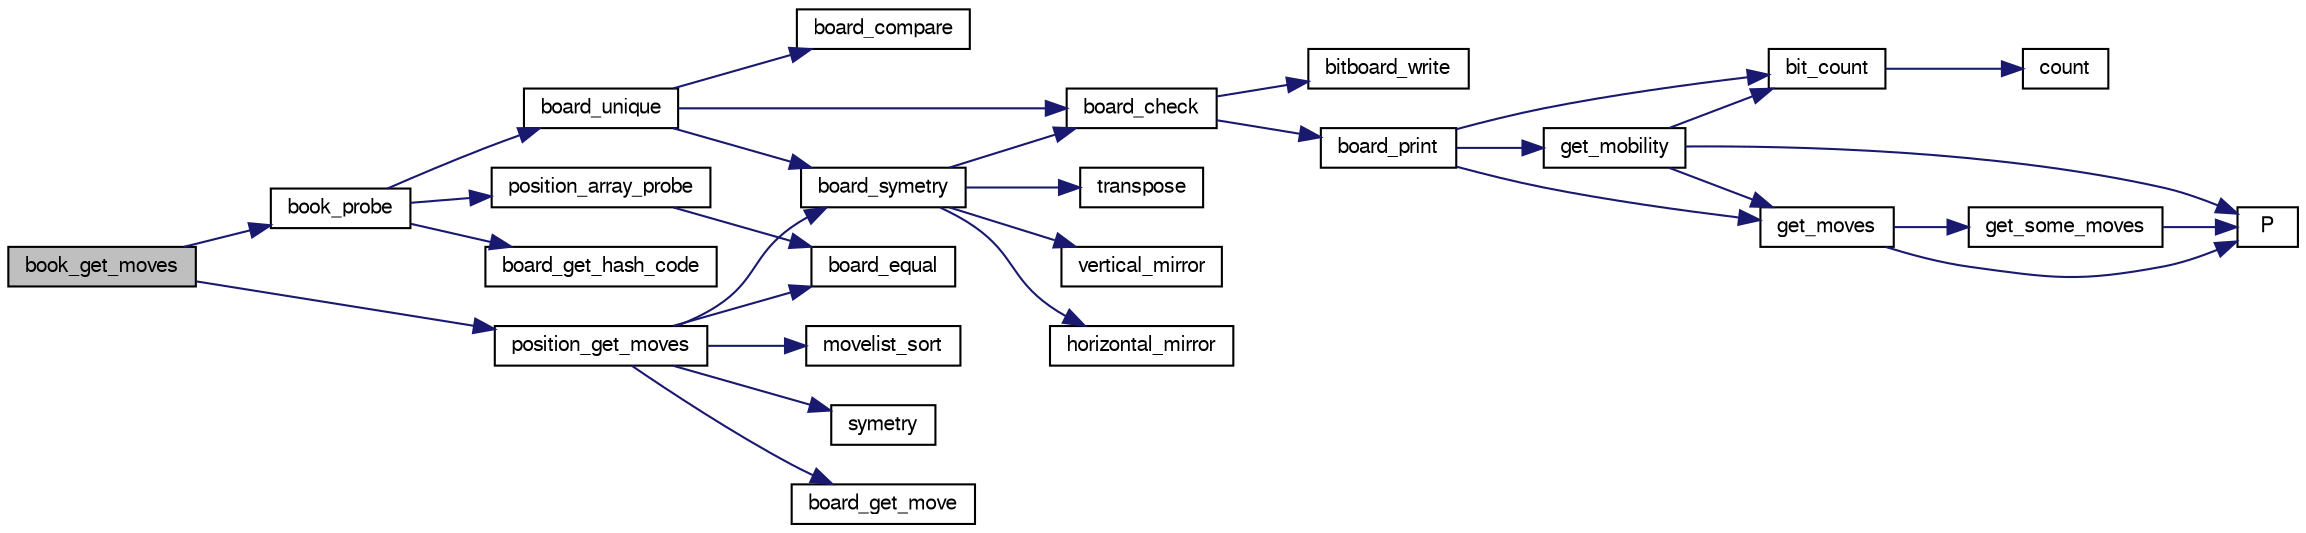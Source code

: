 digraph "book_get_moves"
{
 // LATEX_PDF_SIZE
  bgcolor="transparent";
  edge [fontname="FreeSans",fontsize="10",labelfontname="FreeSans",labelfontsize="10"];
  node [fontname="FreeSans",fontsize="10",shape=record];
  rankdir="LR";
  Node1 [label="book_get_moves",height=0.2,width=0.4,color="black", fillcolor="grey75", style="filled", fontcolor="black",tooltip="Get a list of moves from the book."];
  Node1 -> Node2 [color="midnightblue",fontsize="10",style="solid",fontname="FreeSans"];
  Node2 [label="book_probe",height=0.2,width=0.4,color="black",URL="$book_8c.html#a0618aa17a7aef4ce9704705ab3f4a8fa",tooltip="Find a position in the book."];
  Node2 -> Node3 [color="midnightblue",fontsize="10",style="solid",fontname="FreeSans"];
  Node3 [label="board_get_hash_code",height=0.2,width=0.4,color="black",URL="$board_8c.html#a0e6cff6e714bcb714e2b9b2d7b9fbec6",tooltip="Compute a hash code."];
  Node2 -> Node4 [color="midnightblue",fontsize="10",style="solid",fontname="FreeSans"];
  Node4 [label="board_unique",height=0.2,width=0.4,color="black",URL="$board_8c.html#a66911c3a003f5fb27a87503b5bb04f6d",tooltip="unique board"];
  Node4 -> Node5 [color="midnightblue",fontsize="10",style="solid",fontname="FreeSans"];
  Node5 [label="board_check",height=0.2,width=0.4,color="black",URL="$board_8c.html#a849436f17b60e89ed91f8e5013ed9d04",tooltip="Check board consistency."];
  Node5 -> Node6 [color="midnightblue",fontsize="10",style="solid",fontname="FreeSans"];
  Node6 [label="bitboard_write",height=0.2,width=0.4,color="black",URL="$bit_8c.html#a519b18f67de9b8edbd98f687a13b45f5",tooltip="Print an unsigned long long as a board."];
  Node5 -> Node7 [color="midnightblue",fontsize="10",style="solid",fontname="FreeSans"];
  Node7 [label="board_print",height=0.2,width=0.4,color="black",URL="$board_8c.html#a27ccb92684d9e7194eeb3bc34311ad55",tooltip="Print out the board."];
  Node7 -> Node8 [color="midnightblue",fontsize="10",style="solid",fontname="FreeSans"];
  Node8 [label="bit_count",height=0.2,width=0.4,color="black",URL="$bit_8c.html#a830fec0a90989da1f1900ff609b92167",tooltip="Count the number of bits set to one in an unsigned long long."];
  Node8 -> Node9 [color="midnightblue",fontsize="10",style="solid",fontname="FreeSans"];
  Node9 [label="count",height=0.2,width=0.4,color="black",URL="$generate__flip_8c.html#a1a1d6a2cdbded5c35040f6555e948770",tooltip=" "];
  Node7 -> Node10 [color="midnightblue",fontsize="10",style="solid",fontname="FreeSans"];
  Node10 [label="get_mobility",height=0.2,width=0.4,color="black",URL="$board_8c.html#a7509639c4e49c56fe83b3d978580ed42",tooltip="Count legal moves."];
  Node10 -> Node8 [color="midnightblue",fontsize="10",style="solid",fontname="FreeSans"];
  Node10 -> Node11 [color="midnightblue",fontsize="10",style="solid",fontname="FreeSans"];
  Node11 [label="get_moves",height=0.2,width=0.4,color="black",URL="$board_8c.html#a7610dc936a6aea22b3c5e162f722a7a1",tooltip="Get legal moves."];
  Node11 -> Node12 [color="midnightblue",fontsize="10",style="solid",fontname="FreeSans"];
  Node12 [label="get_some_moves",height=0.2,width=0.4,color="black",URL="$board_8c.html#a5db071e3e4d26a0b7d6425bb6333dd7f",tooltip="Get a part of the moves."];
  Node12 -> Node13 [color="midnightblue",fontsize="10",style="solid",fontname="FreeSans"];
  Node13 [label="P",height=0.2,width=0.4,color="black",URL="$generate__flip_8c.html#a11481f01e169aee1117c83a352c22222",tooltip=" "];
  Node11 -> Node13 [color="midnightblue",fontsize="10",style="solid",fontname="FreeSans"];
  Node10 -> Node13 [color="midnightblue",fontsize="10",style="solid",fontname="FreeSans"];
  Node7 -> Node11 [color="midnightblue",fontsize="10",style="solid",fontname="FreeSans"];
  Node4 -> Node14 [color="midnightblue",fontsize="10",style="solid",fontname="FreeSans"];
  Node14 [label="board_compare",height=0.2,width=0.4,color="black",URL="$board_8c.html#a491a2e6d66c4c479a913292594db7b01",tooltip="Compare two board."];
  Node4 -> Node15 [color="midnightblue",fontsize="10",style="solid",fontname="FreeSans"];
  Node15 [label="board_symetry",height=0.2,width=0.4,color="black",URL="$board_8c.html#aefe9a86ea799322c9c9da6255ebb9d29",tooltip="symetric board"];
  Node15 -> Node5 [color="midnightblue",fontsize="10",style="solid",fontname="FreeSans"];
  Node15 -> Node16 [color="midnightblue",fontsize="10",style="solid",fontname="FreeSans"];
  Node16 [label="horizontal_mirror",height=0.2,width=0.4,color="black",URL="$bit_8c.html#a7826d84dcc6e19830bf93448eee22f4c",tooltip="Mirror the unsigned long long (exchange the line 1 - 8, 2 - 7, 3 - 6 & 4 - 5)."];
  Node15 -> Node17 [color="midnightblue",fontsize="10",style="solid",fontname="FreeSans"];
  Node17 [label="transpose",height=0.2,width=0.4,color="black",URL="$bit_8c.html#a62b47100450786b2738045b2f8aeebb3",tooltip="Transpose the unsigned long long (symetry % A1-H8 diagonal)."];
  Node15 -> Node18 [color="midnightblue",fontsize="10",style="solid",fontname="FreeSans"];
  Node18 [label="vertical_mirror",height=0.2,width=0.4,color="black",URL="$bit_8c.html#a896c459f1b772f5f4da4e72a0953330b",tooltip="Mirror the unsigned long long (exchange the lines A - H, B - G, C - F & D - E.)."];
  Node2 -> Node19 [color="midnightblue",fontsize="10",style="solid",fontname="FreeSans"];
  Node19 [label="position_array_probe",height=0.2,width=0.4,color="black",URL="$book_8c.html#a4b85ae156ceeffb8dfc802ccd4e96804",tooltip="Find a position in the array."];
  Node19 -> Node20 [color="midnightblue",fontsize="10",style="solid",fontname="FreeSans"];
  Node20 [label="board_equal",height=0.2,width=0.4,color="black",URL="$board_8c.html#a8b5bfe9db13bf07894a8bc77e3ebfbbe",tooltip="Compare two board for equality."];
  Node1 -> Node21 [color="midnightblue",fontsize="10",style="solid",fontname="FreeSans"];
  Node21 [label="position_get_moves",height=0.2,width=0.4,color="black",URL="$book_8c.html#a66fb9c00f652c4cb754bee6878794976",tooltip="Get moves from a position."];
  Node21 -> Node20 [color="midnightblue",fontsize="10",style="solid",fontname="FreeSans"];
  Node21 -> Node22 [color="midnightblue",fontsize="10",style="solid",fontname="FreeSans"];
  Node22 [label="board_get_move",height=0.2,width=0.4,color="black",URL="$board_8c.html#a3b5748c109770fe228ea15b562c0f113",tooltip="Compute a move."];
  Node21 -> Node15 [color="midnightblue",fontsize="10",style="solid",fontname="FreeSans"];
  Node21 -> Node23 [color="midnightblue",fontsize="10",style="solid",fontname="FreeSans"];
  Node23 [label="movelist_sort",height=0.2,width=0.4,color="black",URL="$move_8c.html#a38bfc9e186591a76e2b3c673075effd3",tooltip="Sort all moves."];
  Node21 -> Node24 [color="midnightblue",fontsize="10",style="solid",fontname="FreeSans"];
  Node24 [label="symetry",height=0.2,width=0.4,color="black",URL="$move_8c.html#ad86f112611fc92f36388568fa14bde8f",tooltip="Get a symetric square coordinate."];
}

